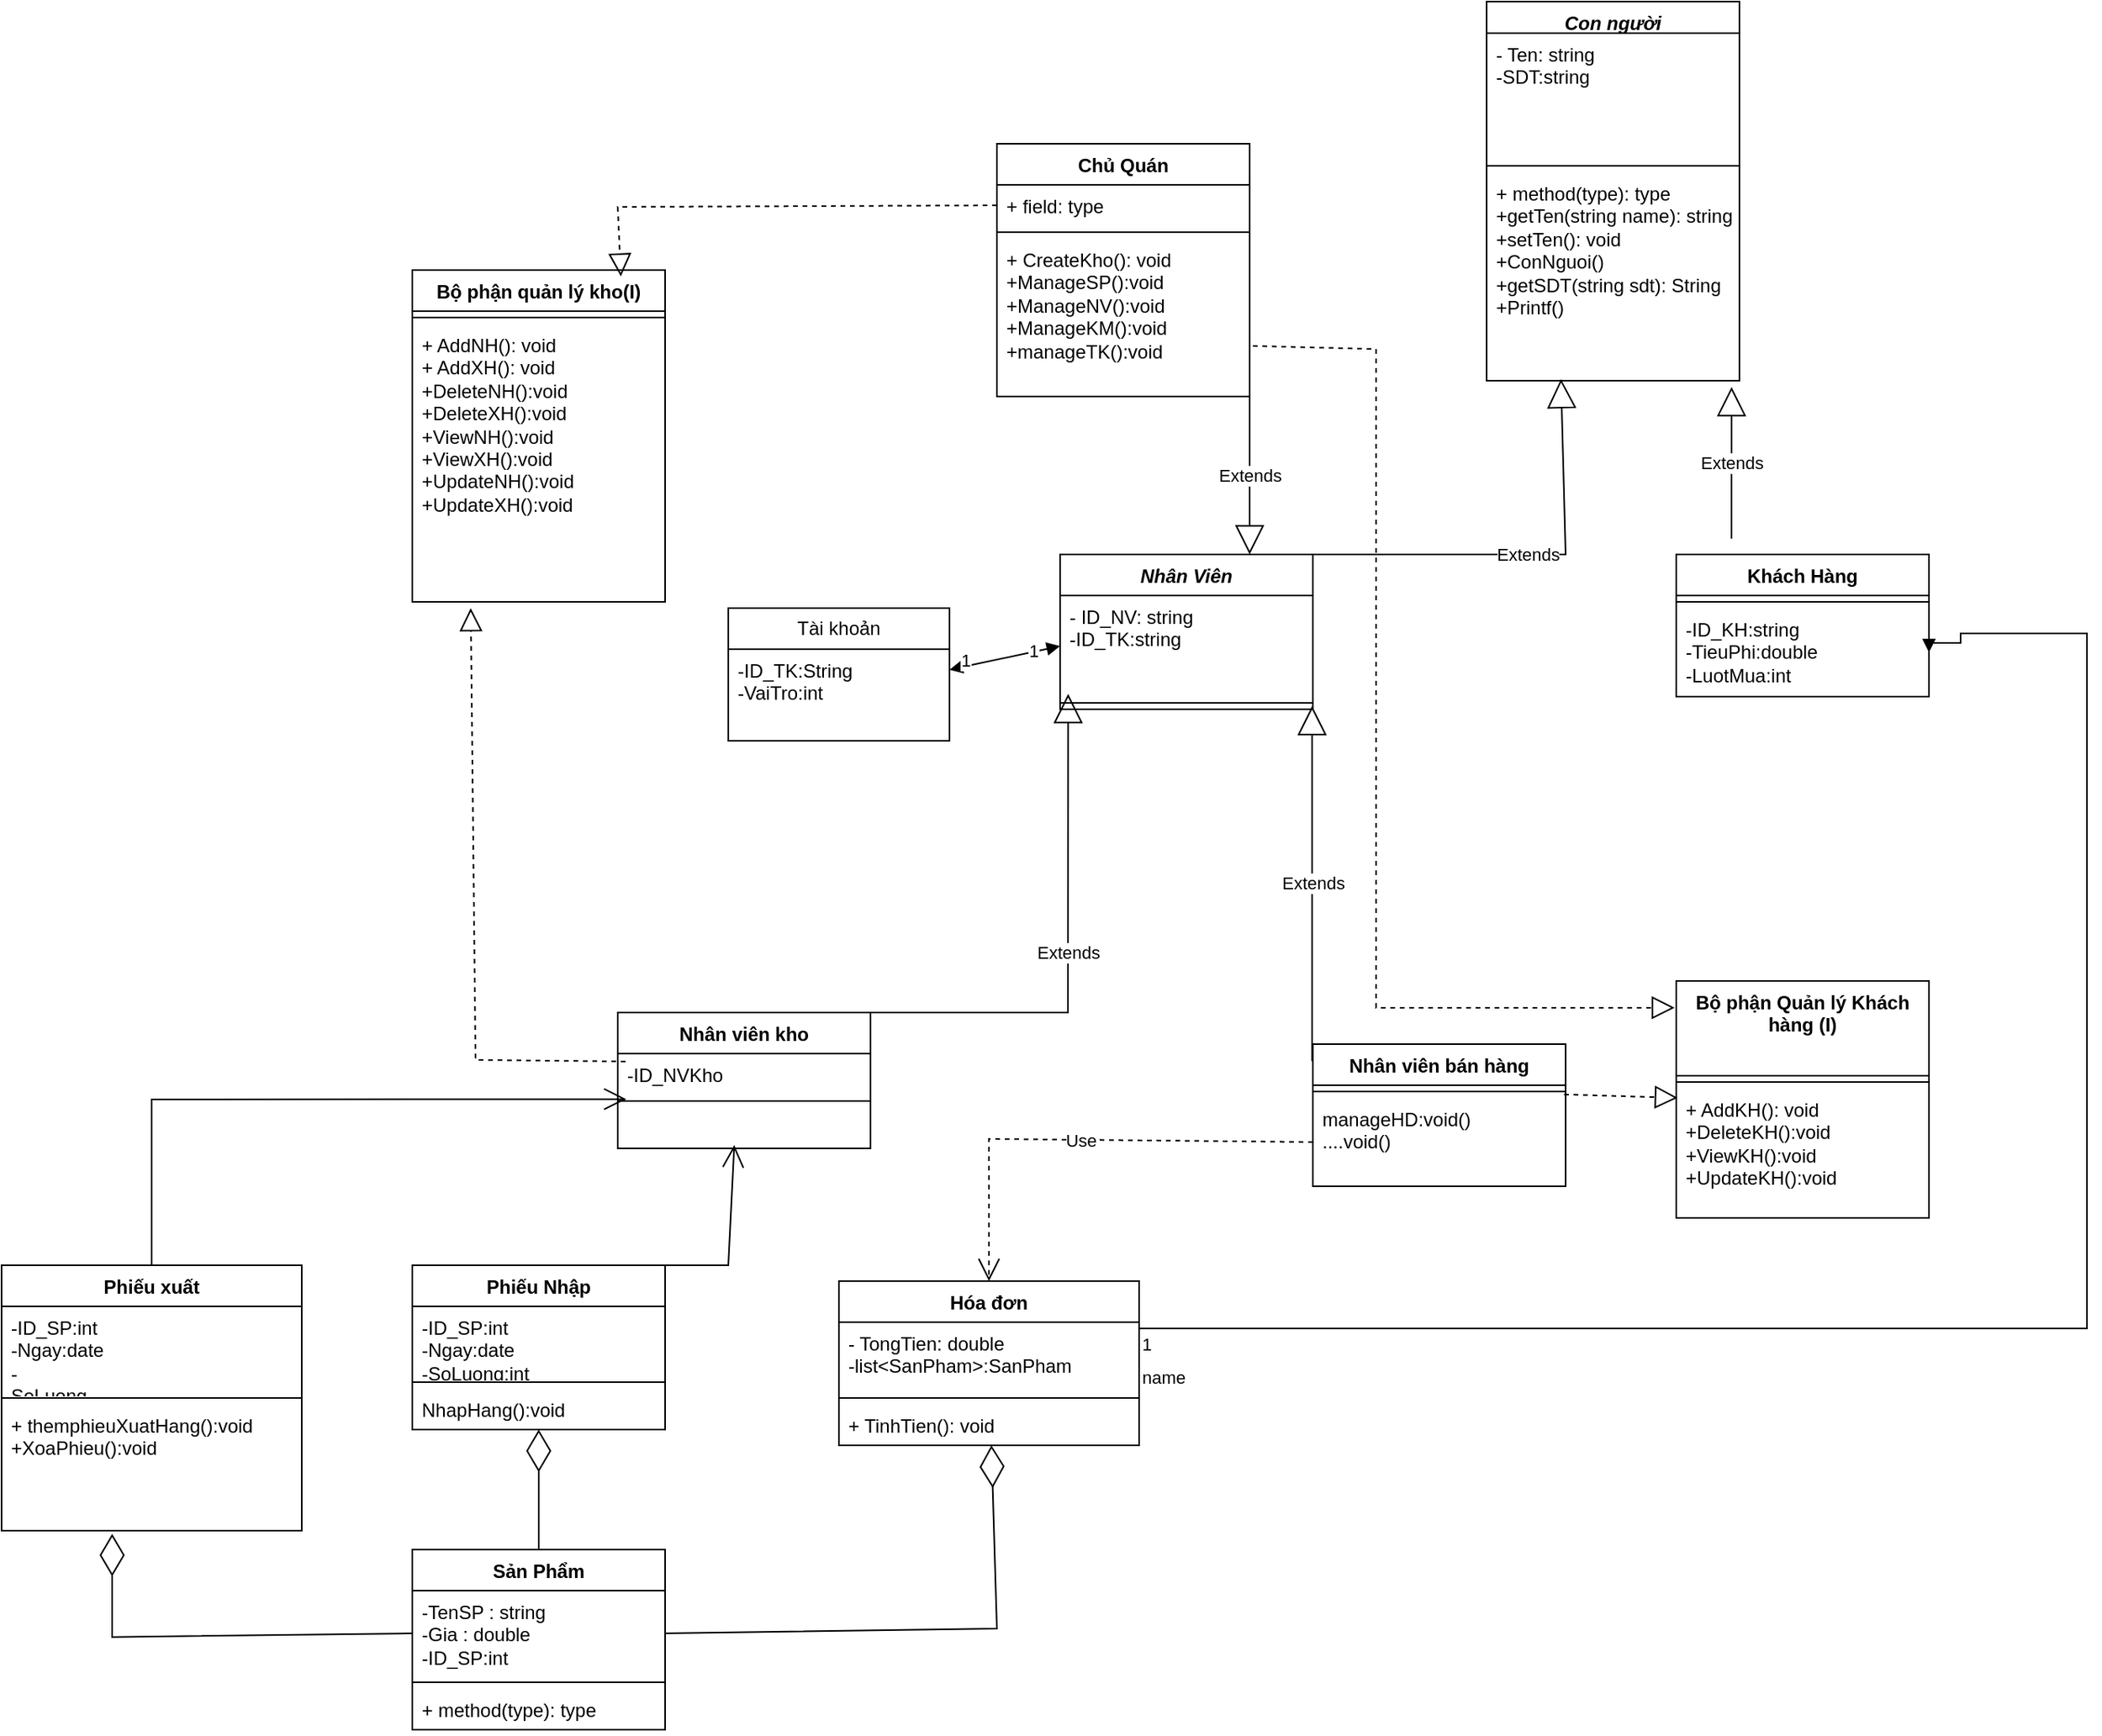 <mxfile version="26.0.15">
  <diagram id="C5RBs43oDa-KdzZeNtuy" name="Page-1">
    <mxGraphModel dx="3172" dy="949" grid="1" gridSize="10" guides="1" tooltips="1" connect="1" arrows="1" fold="1" page="1" pageScale="1" pageWidth="827" pageHeight="1169" math="0" shadow="0">
      <root>
        <mxCell id="WIyWlLk6GJQsqaUBKTNV-0" />
        <mxCell id="WIyWlLk6GJQsqaUBKTNV-1" parent="WIyWlLk6GJQsqaUBKTNV-0" />
        <mxCell id="RzAZ1FQXElwhh7SouEmg-1" value="&lt;i&gt;Con người&lt;/i&gt;" style="swimlane;fontStyle=1;align=center;verticalAlign=top;childLayout=stackLayout;horizontal=1;startSize=20;horizontalStack=0;resizeParent=1;resizeParentMax=0;resizeLast=0;collapsible=1;marginBottom=0;whiteSpace=wrap;html=1;" parent="WIyWlLk6GJQsqaUBKTNV-1" vertex="1">
          <mxGeometry x="350" y="10" width="160" height="240" as="geometry" />
        </mxCell>
        <mxCell id="RzAZ1FQXElwhh7SouEmg-2" value="- Ten: string&lt;div&gt;-SDT:string&lt;br&gt;&lt;div&gt;&lt;br&gt;&lt;/div&gt;&lt;/div&gt;" style="text;strokeColor=none;fillColor=none;align=left;verticalAlign=top;spacingLeft=4;spacingRight=4;overflow=hidden;rotatable=0;points=[[0,0.5],[1,0.5]];portConstraint=eastwest;whiteSpace=wrap;html=1;" parent="RzAZ1FQXElwhh7SouEmg-1" vertex="1">
          <mxGeometry y="20" width="160" height="80" as="geometry" />
        </mxCell>
        <mxCell id="RzAZ1FQXElwhh7SouEmg-3" value="" style="line;strokeWidth=1;fillColor=none;align=left;verticalAlign=middle;spacingTop=-1;spacingLeft=3;spacingRight=3;rotatable=0;labelPosition=right;points=[];portConstraint=eastwest;strokeColor=inherit;" parent="RzAZ1FQXElwhh7SouEmg-1" vertex="1">
          <mxGeometry y="100" width="160" height="8" as="geometry" />
        </mxCell>
        <mxCell id="RzAZ1FQXElwhh7SouEmg-4" value="+ method(type): type&lt;div&gt;+getTen(string name): string&lt;/div&gt;&lt;div&gt;+setTen(): void&lt;/div&gt;&lt;div&gt;+ConNguoi()&lt;/div&gt;&lt;div&gt;+getSDT(string sdt): String&lt;/div&gt;&lt;div&gt;+Printf()&amp;nbsp;&lt;/div&gt;" style="text;strokeColor=none;fillColor=none;align=left;verticalAlign=top;spacingLeft=4;spacingRight=4;overflow=hidden;rotatable=0;points=[[0,0.5],[1,0.5]];portConstraint=eastwest;whiteSpace=wrap;html=1;" parent="RzAZ1FQXElwhh7SouEmg-1" vertex="1">
          <mxGeometry y="108" width="160" height="132" as="geometry" />
        </mxCell>
        <mxCell id="RzAZ1FQXElwhh7SouEmg-5" value="&lt;i&gt;Nhân Viên&lt;/i&gt;&lt;div&gt;&lt;br&gt;&lt;/div&gt;" style="swimlane;fontStyle=1;align=center;verticalAlign=top;childLayout=stackLayout;horizontal=1;startSize=26;horizontalStack=0;resizeParent=1;resizeParentMax=0;resizeLast=0;collapsible=1;marginBottom=0;whiteSpace=wrap;html=1;" parent="WIyWlLk6GJQsqaUBKTNV-1" vertex="1">
          <mxGeometry x="80" y="360" width="160" height="98" as="geometry" />
        </mxCell>
        <mxCell id="RzAZ1FQXElwhh7SouEmg-6" value="- ID_NV: string&lt;div&gt;-ID_TK:string&lt;/div&gt;" style="text;strokeColor=none;fillColor=none;align=left;verticalAlign=top;spacingLeft=4;spacingRight=4;overflow=hidden;rotatable=0;points=[[0,0.5],[1,0.5]];portConstraint=eastwest;whiteSpace=wrap;html=1;" parent="RzAZ1FQXElwhh7SouEmg-5" vertex="1">
          <mxGeometry y="26" width="160" height="64" as="geometry" />
        </mxCell>
        <mxCell id="RzAZ1FQXElwhh7SouEmg-7" value="" style="line;strokeWidth=1;fillColor=none;align=left;verticalAlign=middle;spacingTop=-1;spacingLeft=3;spacingRight=3;rotatable=0;labelPosition=right;points=[];portConstraint=eastwest;strokeColor=inherit;" parent="RzAZ1FQXElwhh7SouEmg-5" vertex="1">
          <mxGeometry y="90" width="160" height="8" as="geometry" />
        </mxCell>
        <mxCell id="RzAZ1FQXElwhh7SouEmg-9" value="Khách Hàng&lt;div&gt;&lt;br&gt;&lt;/div&gt;" style="swimlane;fontStyle=1;align=center;verticalAlign=top;childLayout=stackLayout;horizontal=1;startSize=26;horizontalStack=0;resizeParent=1;resizeParentMax=0;resizeLast=0;collapsible=1;marginBottom=0;whiteSpace=wrap;html=1;" parent="WIyWlLk6GJQsqaUBKTNV-1" vertex="1">
          <mxGeometry x="470" y="360" width="160" height="90" as="geometry" />
        </mxCell>
        <mxCell id="RzAZ1FQXElwhh7SouEmg-11" value="" style="line;strokeWidth=1;fillColor=none;align=left;verticalAlign=middle;spacingTop=-1;spacingLeft=3;spacingRight=3;rotatable=0;labelPosition=right;points=[];portConstraint=eastwest;strokeColor=inherit;" parent="RzAZ1FQXElwhh7SouEmg-9" vertex="1">
          <mxGeometry y="26" width="160" height="8" as="geometry" />
        </mxCell>
        <mxCell id="RzAZ1FQXElwhh7SouEmg-10" value="-ID_KH:string&lt;div&gt;-TieuPhi:double&lt;/div&gt;&lt;div&gt;-LuotMua:int&lt;/div&gt;" style="text;strokeColor=none;fillColor=none;align=left;verticalAlign=top;spacingLeft=4;spacingRight=4;overflow=hidden;rotatable=0;points=[[0,0.5],[1,0.5]];portConstraint=eastwest;whiteSpace=wrap;html=1;" parent="RzAZ1FQXElwhh7SouEmg-9" vertex="1">
          <mxGeometry y="34" width="160" height="56" as="geometry" />
        </mxCell>
        <mxCell id="RzAZ1FQXElwhh7SouEmg-13" value="Extends" style="endArrow=block;endSize=16;endFill=0;html=1;rounded=0;exitX=1;exitY=0;exitDx=0;exitDy=0;entryX=0.294;entryY=0.992;entryDx=0;entryDy=0;entryPerimeter=0;" parent="WIyWlLk6GJQsqaUBKTNV-1" source="RzAZ1FQXElwhh7SouEmg-5" target="RzAZ1FQXElwhh7SouEmg-4" edge="1">
          <mxGeometry width="160" relative="1" as="geometry">
            <mxPoint x="220" y="320" as="sourcePoint" />
            <mxPoint x="380" y="320" as="targetPoint" />
            <Array as="points">
              <mxPoint x="400" y="360" />
            </Array>
          </mxGeometry>
        </mxCell>
        <mxCell id="RzAZ1FQXElwhh7SouEmg-15" value="Extends" style="endArrow=block;endSize=16;endFill=0;html=1;rounded=0;entryX=0.969;entryY=1.03;entryDx=0;entryDy=0;entryPerimeter=0;" parent="WIyWlLk6GJQsqaUBKTNV-1" target="RzAZ1FQXElwhh7SouEmg-4" edge="1">
          <mxGeometry width="160" relative="1" as="geometry">
            <mxPoint x="505" y="350" as="sourcePoint" />
            <mxPoint x="380" y="320" as="targetPoint" />
          </mxGeometry>
        </mxCell>
        <mxCell id="RzAZ1FQXElwhh7SouEmg-16" value="Nhân viên kho&lt;div&gt;&lt;br&gt;&lt;/div&gt;" style="swimlane;fontStyle=1;align=center;verticalAlign=top;childLayout=stackLayout;horizontal=1;startSize=26;horizontalStack=0;resizeParent=1;resizeParentMax=0;resizeLast=0;collapsible=1;marginBottom=0;whiteSpace=wrap;html=1;" parent="WIyWlLk6GJQsqaUBKTNV-1" vertex="1">
          <mxGeometry x="-200" y="650" width="160" height="86" as="geometry" />
        </mxCell>
        <mxCell id="RzAZ1FQXElwhh7SouEmg-17" value="-ID_NVKho" style="text;strokeColor=none;fillColor=none;align=left;verticalAlign=top;spacingLeft=4;spacingRight=4;overflow=hidden;rotatable=0;points=[[0,0.5],[1,0.5]];portConstraint=eastwest;whiteSpace=wrap;html=1;" parent="RzAZ1FQXElwhh7SouEmg-16" vertex="1">
          <mxGeometry y="26" width="160" height="26" as="geometry" />
        </mxCell>
        <mxCell id="RzAZ1FQXElwhh7SouEmg-18" value="" style="line;strokeWidth=1;fillColor=none;align=left;verticalAlign=middle;spacingTop=-1;spacingLeft=3;spacingRight=3;rotatable=0;labelPosition=right;points=[];portConstraint=eastwest;strokeColor=inherit;" parent="RzAZ1FQXElwhh7SouEmg-16" vertex="1">
          <mxGeometry y="52" width="160" height="8" as="geometry" />
        </mxCell>
        <mxCell id="RzAZ1FQXElwhh7SouEmg-19" value="&lt;div&gt;&lt;br&gt;&lt;/div&gt;&lt;div&gt;&lt;br&gt;&lt;/div&gt;" style="text;strokeColor=none;fillColor=none;align=left;verticalAlign=top;spacingLeft=4;spacingRight=4;overflow=hidden;rotatable=0;points=[[0,0.5],[1,0.5]];portConstraint=eastwest;whiteSpace=wrap;html=1;" parent="RzAZ1FQXElwhh7SouEmg-16" vertex="1">
          <mxGeometry y="60" width="160" height="26" as="geometry" />
        </mxCell>
        <mxCell id="RzAZ1FQXElwhh7SouEmg-20" value="Nhân viên bán hàng&lt;div&gt;&lt;br&gt;&lt;/div&gt;" style="swimlane;fontStyle=1;align=center;verticalAlign=top;childLayout=stackLayout;horizontal=1;startSize=26;horizontalStack=0;resizeParent=1;resizeParentMax=0;resizeLast=0;collapsible=1;marginBottom=0;whiteSpace=wrap;html=1;" parent="WIyWlLk6GJQsqaUBKTNV-1" vertex="1">
          <mxGeometry x="240" y="670" width="160" height="90" as="geometry" />
        </mxCell>
        <mxCell id="RzAZ1FQXElwhh7SouEmg-22" value="" style="line;strokeWidth=1;fillColor=none;align=left;verticalAlign=middle;spacingTop=-1;spacingLeft=3;spacingRight=3;rotatable=0;labelPosition=right;points=[];portConstraint=eastwest;strokeColor=inherit;" parent="RzAZ1FQXElwhh7SouEmg-20" vertex="1">
          <mxGeometry y="26" width="160" height="8" as="geometry" />
        </mxCell>
        <mxCell id="RzAZ1FQXElwhh7SouEmg-21" value="manageHD:void()&lt;div&gt;....void()&lt;/div&gt;" style="text;strokeColor=none;fillColor=none;align=left;verticalAlign=top;spacingLeft=4;spacingRight=4;overflow=hidden;rotatable=0;points=[[0,0.5],[1,0.5]];portConstraint=eastwest;whiteSpace=wrap;html=1;" parent="RzAZ1FQXElwhh7SouEmg-20" vertex="1">
          <mxGeometry y="34" width="160" height="56" as="geometry" />
        </mxCell>
        <mxCell id="RzAZ1FQXElwhh7SouEmg-24" value="Bộ phận quản lý kho(I)" style="swimlane;fontStyle=1;align=center;verticalAlign=top;childLayout=stackLayout;horizontal=1;startSize=26;horizontalStack=0;resizeParent=1;resizeParentMax=0;resizeLast=0;collapsible=1;marginBottom=0;whiteSpace=wrap;html=1;" parent="WIyWlLk6GJQsqaUBKTNV-1" vertex="1">
          <mxGeometry x="-330" y="180" width="160" height="210" as="geometry" />
        </mxCell>
        <mxCell id="RzAZ1FQXElwhh7SouEmg-26" value="" style="line;strokeWidth=1;fillColor=none;align=left;verticalAlign=middle;spacingTop=-1;spacingLeft=3;spacingRight=3;rotatable=0;labelPosition=right;points=[];portConstraint=eastwest;strokeColor=inherit;" parent="RzAZ1FQXElwhh7SouEmg-24" vertex="1">
          <mxGeometry y="26" width="160" height="8" as="geometry" />
        </mxCell>
        <mxCell id="RzAZ1FQXElwhh7SouEmg-27" value="+ AddNH(): void&lt;div&gt;+ AddXH(): void&lt;/div&gt;&lt;div&gt;+DeleteNH():void&lt;/div&gt;&lt;div&gt;+DeleteXH():void&lt;/div&gt;&lt;div&gt;+ViewNH():void&lt;/div&gt;&lt;div&gt;+ViewXH():void&lt;/div&gt;&lt;div&gt;+UpdateNH():void&lt;/div&gt;&lt;div&gt;+UpdateXH():void&lt;/div&gt;&lt;div&gt;&lt;br&gt;&lt;/div&gt;" style="text;strokeColor=none;fillColor=none;align=left;verticalAlign=top;spacingLeft=4;spacingRight=4;overflow=hidden;rotatable=0;points=[[0,0.5],[1,0.5]];portConstraint=eastwest;whiteSpace=wrap;html=1;" parent="RzAZ1FQXElwhh7SouEmg-24" vertex="1">
          <mxGeometry y="34" width="160" height="176" as="geometry" />
        </mxCell>
        <mxCell id="RzAZ1FQXElwhh7SouEmg-28" value="Chủ Quán&lt;div&gt;&lt;br&gt;&lt;/div&gt;" style="swimlane;fontStyle=1;align=center;verticalAlign=top;childLayout=stackLayout;horizontal=1;startSize=26;horizontalStack=0;resizeParent=1;resizeParentMax=0;resizeLast=0;collapsible=1;marginBottom=0;whiteSpace=wrap;html=1;" parent="WIyWlLk6GJQsqaUBKTNV-1" vertex="1">
          <mxGeometry x="40" y="100" width="160" height="160" as="geometry" />
        </mxCell>
        <mxCell id="RzAZ1FQXElwhh7SouEmg-29" value="+ field: type" style="text;strokeColor=none;fillColor=none;align=left;verticalAlign=top;spacingLeft=4;spacingRight=4;overflow=hidden;rotatable=0;points=[[0,0.5],[1,0.5]];portConstraint=eastwest;whiteSpace=wrap;html=1;" parent="RzAZ1FQXElwhh7SouEmg-28" vertex="1">
          <mxGeometry y="26" width="160" height="26" as="geometry" />
        </mxCell>
        <mxCell id="RzAZ1FQXElwhh7SouEmg-30" value="" style="line;strokeWidth=1;fillColor=none;align=left;verticalAlign=middle;spacingTop=-1;spacingLeft=3;spacingRight=3;rotatable=0;labelPosition=right;points=[];portConstraint=eastwest;strokeColor=inherit;" parent="RzAZ1FQXElwhh7SouEmg-28" vertex="1">
          <mxGeometry y="52" width="160" height="8" as="geometry" />
        </mxCell>
        <mxCell id="RzAZ1FQXElwhh7SouEmg-31" value="+ CreateKho(): void&lt;div&gt;+ManageSP():void&lt;/div&gt;&lt;div&gt;+ManageNV():void&lt;/div&gt;&lt;div&gt;+ManageKM():void&lt;/div&gt;&lt;div&gt;+manageTK():void&lt;/div&gt;&lt;div&gt;&lt;br&gt;&lt;/div&gt;" style="text;strokeColor=none;fillColor=none;align=left;verticalAlign=top;spacingLeft=4;spacingRight=4;overflow=hidden;rotatable=0;points=[[0,0.5],[1,0.5]];portConstraint=eastwest;whiteSpace=wrap;html=1;" parent="RzAZ1FQXElwhh7SouEmg-28" vertex="1">
          <mxGeometry y="60" width="160" height="100" as="geometry" />
        </mxCell>
        <mxCell id="RzAZ1FQXElwhh7SouEmg-33" value="Extends" style="endArrow=block;endSize=16;endFill=0;html=1;rounded=0;entryX=0.75;entryY=0;entryDx=0;entryDy=0;" parent="WIyWlLk6GJQsqaUBKTNV-1" target="RzAZ1FQXElwhh7SouEmg-5" edge="1">
          <mxGeometry width="160" relative="1" as="geometry">
            <mxPoint x="200" y="260" as="sourcePoint" />
            <mxPoint x="350" y="130" as="targetPoint" />
          </mxGeometry>
        </mxCell>
        <mxCell id="RzAZ1FQXElwhh7SouEmg-37" value="Extends" style="endArrow=block;endSize=16;endFill=0;html=1;rounded=0;exitX=-0.003;exitY=0.119;exitDx=0;exitDy=0;exitPerimeter=0;entryX=0.997;entryY=0.735;entryDx=0;entryDy=0;entryPerimeter=0;" parent="WIyWlLk6GJQsqaUBKTNV-1" source="RzAZ1FQXElwhh7SouEmg-20" target="RzAZ1FQXElwhh7SouEmg-7" edge="1">
          <mxGeometry width="160" relative="1" as="geometry">
            <mxPoint x="341.68" y="489.742" as="sourcePoint" />
            <mxPoint x="260" y="460" as="targetPoint" />
          </mxGeometry>
        </mxCell>
        <mxCell id="RzAZ1FQXElwhh7SouEmg-38" value="" style="endArrow=block;dashed=1;endFill=0;endSize=12;html=1;rounded=0;exitX=0.031;exitY=0.192;exitDx=0;exitDy=0;exitPerimeter=0;entryX=0.231;entryY=1.023;entryDx=0;entryDy=0;entryPerimeter=0;" parent="WIyWlLk6GJQsqaUBKTNV-1" source="RzAZ1FQXElwhh7SouEmg-17" target="RzAZ1FQXElwhh7SouEmg-27" edge="1">
          <mxGeometry width="160" relative="1" as="geometry">
            <mxPoint x="-30" y="340" as="sourcePoint" />
            <mxPoint x="130" y="340" as="targetPoint" />
            <Array as="points">
              <mxPoint x="-290" y="680" />
            </Array>
          </mxGeometry>
        </mxCell>
        <mxCell id="RzAZ1FQXElwhh7SouEmg-36" value="Extends" style="endArrow=block;endSize=16;endFill=0;html=1;rounded=0;entryX=0.032;entryY=0.973;entryDx=0;entryDy=0;entryPerimeter=0;exitX=1;exitY=0;exitDx=0;exitDy=0;" parent="WIyWlLk6GJQsqaUBKTNV-1" source="RzAZ1FQXElwhh7SouEmg-16" target="RzAZ1FQXElwhh7SouEmg-6" edge="1">
          <mxGeometry width="160" relative="1" as="geometry">
            <mxPoint x="20" y="490" as="sourcePoint" />
            <mxPoint x="130" y="500" as="targetPoint" />
            <Array as="points">
              <mxPoint x="85" y="650" />
            </Array>
          </mxGeometry>
        </mxCell>
        <mxCell id="RzAZ1FQXElwhh7SouEmg-39" value="" style="endArrow=block;dashed=1;endFill=0;endSize=12;html=1;rounded=0;exitX=0;exitY=0.5;exitDx=0;exitDy=0;entryX=0.825;entryY=0.019;entryDx=0;entryDy=0;entryPerimeter=0;" parent="WIyWlLk6GJQsqaUBKTNV-1" source="RzAZ1FQXElwhh7SouEmg-29" target="RzAZ1FQXElwhh7SouEmg-24" edge="1">
          <mxGeometry width="160" relative="1" as="geometry">
            <mxPoint x="-30" y="340" as="sourcePoint" />
            <mxPoint x="130" y="340" as="targetPoint" />
            <Array as="points">
              <mxPoint x="-200" y="140" />
            </Array>
          </mxGeometry>
        </mxCell>
        <mxCell id="RzAZ1FQXElwhh7SouEmg-40" value="Bộ phận Quản lý Khách hàng (I)" style="swimlane;fontStyle=1;align=center;verticalAlign=top;childLayout=stackLayout;horizontal=1;startSize=60;horizontalStack=0;resizeParent=1;resizeParentMax=0;resizeLast=0;collapsible=1;marginBottom=0;whiteSpace=wrap;html=1;" parent="WIyWlLk6GJQsqaUBKTNV-1" vertex="1">
          <mxGeometry x="470" y="630" width="160" height="150" as="geometry" />
        </mxCell>
        <mxCell id="RzAZ1FQXElwhh7SouEmg-42" value="" style="line;strokeWidth=1;fillColor=none;align=left;verticalAlign=middle;spacingTop=-1;spacingLeft=3;spacingRight=3;rotatable=0;labelPosition=right;points=[];portConstraint=eastwest;strokeColor=inherit;" parent="RzAZ1FQXElwhh7SouEmg-40" vertex="1">
          <mxGeometry y="60" width="160" height="8" as="geometry" />
        </mxCell>
        <mxCell id="RzAZ1FQXElwhh7SouEmg-43" value="&lt;div&gt;+ AddKH(): void&lt;/div&gt;&lt;div&gt;+DeleteKH():void&lt;/div&gt;&lt;div&gt;+ViewKH():void&lt;/div&gt;&lt;div&gt;+UpdateKH():void&lt;/div&gt;&lt;div&gt;&lt;br&gt;&lt;/div&gt;" style="text;strokeColor=none;fillColor=none;align=left;verticalAlign=top;spacingLeft=4;spacingRight=4;overflow=hidden;rotatable=0;points=[[0,0.5],[1,0.5]];portConstraint=eastwest;whiteSpace=wrap;html=1;" parent="RzAZ1FQXElwhh7SouEmg-40" vertex="1">
          <mxGeometry y="68" width="160" height="82" as="geometry" />
        </mxCell>
        <mxCell id="RzAZ1FQXElwhh7SouEmg-44" value="" style="endArrow=block;dashed=1;endFill=0;endSize=12;html=1;rounded=0;entryX=-0.006;entryY=0.113;entryDx=0;entryDy=0;entryPerimeter=0;exitX=1.013;exitY=0.68;exitDx=0;exitDy=0;exitPerimeter=0;" parent="WIyWlLk6GJQsqaUBKTNV-1" source="RzAZ1FQXElwhh7SouEmg-31" target="RzAZ1FQXElwhh7SouEmg-40" edge="1">
          <mxGeometry width="160" relative="1" as="geometry">
            <mxPoint x="130" y="330" as="sourcePoint" />
            <mxPoint x="290" y="330" as="targetPoint" />
            <Array as="points">
              <mxPoint x="280" y="230" />
              <mxPoint x="280" y="480" />
              <mxPoint x="280" y="647" />
            </Array>
          </mxGeometry>
        </mxCell>
        <mxCell id="RzAZ1FQXElwhh7SouEmg-51" value="" style="endArrow=block;dashed=1;endFill=0;endSize=12;html=1;rounded=0;exitX=0.994;exitY=-0.038;exitDx=0;exitDy=0;exitPerimeter=0;entryX=0.006;entryY=0.073;entryDx=0;entryDy=0;entryPerimeter=0;" parent="WIyWlLk6GJQsqaUBKTNV-1" source="RzAZ1FQXElwhh7SouEmg-21" target="RzAZ1FQXElwhh7SouEmg-43" edge="1">
          <mxGeometry width="160" relative="1" as="geometry">
            <mxPoint x="350" y="530" as="sourcePoint" />
            <mxPoint x="510" y="530" as="targetPoint" />
          </mxGeometry>
        </mxCell>
        <mxCell id="RzAZ1FQXElwhh7SouEmg-52" value="Tài khoản" style="swimlane;fontStyle=0;childLayout=stackLayout;horizontal=1;startSize=26;fillColor=none;horizontalStack=0;resizeParent=1;resizeParentMax=0;resizeLast=0;collapsible=1;marginBottom=0;whiteSpace=wrap;html=1;" parent="WIyWlLk6GJQsqaUBKTNV-1" vertex="1">
          <mxGeometry x="-130" y="394" width="140" height="84" as="geometry" />
        </mxCell>
        <mxCell id="RzAZ1FQXElwhh7SouEmg-54" value="-ID_TK:String&lt;div&gt;-VaiTro:int&lt;/div&gt;&lt;div&gt;&lt;br&gt;&lt;/div&gt;" style="text;strokeColor=none;fillColor=none;align=left;verticalAlign=top;spacingLeft=4;spacingRight=4;overflow=hidden;rotatable=0;points=[[0,0.5],[1,0.5]];portConstraint=eastwest;whiteSpace=wrap;html=1;" parent="RzAZ1FQXElwhh7SouEmg-52" vertex="1">
          <mxGeometry y="26" width="140" height="58" as="geometry" />
        </mxCell>
        <mxCell id="RzAZ1FQXElwhh7SouEmg-57" value="" style="endArrow=block;startArrow=block;endFill=1;startFill=1;html=1;rounded=0;exitX=1;exitY=0.5;exitDx=0;exitDy=0;entryX=0;entryY=0.5;entryDx=0;entryDy=0;" parent="WIyWlLk6GJQsqaUBKTNV-1" target="RzAZ1FQXElwhh7SouEmg-6" edge="1">
          <mxGeometry width="160" relative="1" as="geometry">
            <mxPoint x="10" y="433" as="sourcePoint" />
            <mxPoint x="290" y="330" as="targetPoint" />
          </mxGeometry>
        </mxCell>
        <mxCell id="RzAZ1FQXElwhh7SouEmg-58" value="1" style="edgeLabel;html=1;align=center;verticalAlign=middle;resizable=0;points=[];" parent="RzAZ1FQXElwhh7SouEmg-57" vertex="1" connectable="0">
          <mxGeometry x="-0.305" y="2" relative="1" as="geometry">
            <mxPoint x="-14" y="1" as="offset" />
          </mxGeometry>
        </mxCell>
        <mxCell id="RzAZ1FQXElwhh7SouEmg-59" value="1" style="edgeLabel;html=1;align=center;verticalAlign=middle;resizable=0;points=[];" parent="RzAZ1FQXElwhh7SouEmg-57" vertex="1" connectable="0">
          <mxGeometry x="0.552" y="2" relative="1" as="geometry">
            <mxPoint x="-1" y="1" as="offset" />
          </mxGeometry>
        </mxCell>
        <mxCell id="DLRbKpXfFb9seyz2tW-k-0" value="Hóa đơn&lt;div&gt;&lt;br&gt;&lt;/div&gt;" style="swimlane;fontStyle=1;align=center;verticalAlign=top;childLayout=stackLayout;horizontal=1;startSize=26;horizontalStack=0;resizeParent=1;resizeParentMax=0;resizeLast=0;collapsible=1;marginBottom=0;whiteSpace=wrap;html=1;" vertex="1" parent="WIyWlLk6GJQsqaUBKTNV-1">
          <mxGeometry x="-60" y="820" width="190" height="104" as="geometry" />
        </mxCell>
        <mxCell id="DLRbKpXfFb9seyz2tW-k-1" value="- TongTien: double&lt;div&gt;-list&amp;lt;SanPham&amp;gt;:SanPham&lt;/div&gt;" style="text;strokeColor=none;fillColor=none;align=left;verticalAlign=top;spacingLeft=4;spacingRight=4;overflow=hidden;rotatable=0;points=[[0,0.5],[1,0.5]];portConstraint=eastwest;whiteSpace=wrap;html=1;" vertex="1" parent="DLRbKpXfFb9seyz2tW-k-0">
          <mxGeometry y="26" width="190" height="44" as="geometry" />
        </mxCell>
        <mxCell id="DLRbKpXfFb9seyz2tW-k-2" value="" style="line;strokeWidth=1;fillColor=none;align=left;verticalAlign=middle;spacingTop=-1;spacingLeft=3;spacingRight=3;rotatable=0;labelPosition=right;points=[];portConstraint=eastwest;strokeColor=inherit;" vertex="1" parent="DLRbKpXfFb9seyz2tW-k-0">
          <mxGeometry y="70" width="190" height="8" as="geometry" />
        </mxCell>
        <mxCell id="DLRbKpXfFb9seyz2tW-k-3" value="+ TinhTien(): void&lt;div&gt;&lt;br&gt;&lt;/div&gt;" style="text;strokeColor=none;fillColor=none;align=left;verticalAlign=top;spacingLeft=4;spacingRight=4;overflow=hidden;rotatable=0;points=[[0,0.5],[1,0.5]];portConstraint=eastwest;whiteSpace=wrap;html=1;" vertex="1" parent="DLRbKpXfFb9seyz2tW-k-0">
          <mxGeometry y="78" width="190" height="26" as="geometry" />
        </mxCell>
        <mxCell id="DLRbKpXfFb9seyz2tW-k-4" value="Use" style="endArrow=open;endSize=12;dashed=1;html=1;rounded=0;entryX=0.5;entryY=0;entryDx=0;entryDy=0;exitX=0;exitY=0.5;exitDx=0;exitDy=0;" edge="1" parent="WIyWlLk6GJQsqaUBKTNV-1" source="RzAZ1FQXElwhh7SouEmg-21" target="DLRbKpXfFb9seyz2tW-k-0">
          <mxGeometry width="160" relative="1" as="geometry">
            <mxPoint x="360" y="690" as="sourcePoint" />
            <mxPoint x="520" y="690" as="targetPoint" />
            <Array as="points">
              <mxPoint x="35" y="730" />
            </Array>
          </mxGeometry>
        </mxCell>
        <mxCell id="DLRbKpXfFb9seyz2tW-k-5" value="Sản Phẩm" style="swimlane;fontStyle=1;align=center;verticalAlign=top;childLayout=stackLayout;horizontal=1;startSize=26;horizontalStack=0;resizeParent=1;resizeParentMax=0;resizeLast=0;collapsible=1;marginBottom=0;whiteSpace=wrap;html=1;" vertex="1" parent="WIyWlLk6GJQsqaUBKTNV-1">
          <mxGeometry x="-330" y="990" width="160" height="114" as="geometry" />
        </mxCell>
        <mxCell id="DLRbKpXfFb9seyz2tW-k-6" value="-TenSP : string&lt;div&gt;-Gia : double&lt;/div&gt;&lt;div&gt;-ID_SP:int&lt;/div&gt;&lt;div&gt;&lt;br&gt;&lt;/div&gt;" style="text;strokeColor=none;fillColor=none;align=left;verticalAlign=top;spacingLeft=4;spacingRight=4;overflow=hidden;rotatable=0;points=[[0,0.5],[1,0.5]];portConstraint=eastwest;whiteSpace=wrap;html=1;" vertex="1" parent="DLRbKpXfFb9seyz2tW-k-5">
          <mxGeometry y="26" width="160" height="54" as="geometry" />
        </mxCell>
        <mxCell id="DLRbKpXfFb9seyz2tW-k-7" value="" style="line;strokeWidth=1;fillColor=none;align=left;verticalAlign=middle;spacingTop=-1;spacingLeft=3;spacingRight=3;rotatable=0;labelPosition=right;points=[];portConstraint=eastwest;strokeColor=inherit;" vertex="1" parent="DLRbKpXfFb9seyz2tW-k-5">
          <mxGeometry y="80" width="160" height="8" as="geometry" />
        </mxCell>
        <mxCell id="DLRbKpXfFb9seyz2tW-k-8" value="+ method(type): type" style="text;strokeColor=none;fillColor=none;align=left;verticalAlign=top;spacingLeft=4;spacingRight=4;overflow=hidden;rotatable=0;points=[[0,0.5],[1,0.5]];portConstraint=eastwest;whiteSpace=wrap;html=1;" vertex="1" parent="DLRbKpXfFb9seyz2tW-k-5">
          <mxGeometry y="88" width="160" height="26" as="geometry" />
        </mxCell>
        <mxCell id="DLRbKpXfFb9seyz2tW-k-9" value="" style="endArrow=diamondThin;endFill=0;endSize=24;html=1;rounded=0;exitX=1;exitY=0.5;exitDx=0;exitDy=0;" edge="1" parent="WIyWlLk6GJQsqaUBKTNV-1" source="DLRbKpXfFb9seyz2tW-k-6" target="DLRbKpXfFb9seyz2tW-k-0">
          <mxGeometry width="160" relative="1" as="geometry">
            <mxPoint x="250" y="720" as="sourcePoint" />
            <mxPoint x="410" y="720" as="targetPoint" />
            <Array as="points">
              <mxPoint x="40" y="1040" />
            </Array>
          </mxGeometry>
        </mxCell>
        <mxCell id="DLRbKpXfFb9seyz2tW-k-10" value="Phiếu Nhập&lt;div&gt;&lt;br&gt;&lt;/div&gt;" style="swimlane;fontStyle=1;align=center;verticalAlign=top;childLayout=stackLayout;horizontal=1;startSize=26;horizontalStack=0;resizeParent=1;resizeParentMax=0;resizeLast=0;collapsible=1;marginBottom=0;whiteSpace=wrap;html=1;" vertex="1" parent="WIyWlLk6GJQsqaUBKTNV-1">
          <mxGeometry x="-330" y="810" width="160" height="104" as="geometry" />
        </mxCell>
        <mxCell id="DLRbKpXfFb9seyz2tW-k-11" value="-ID_SP:int&lt;div&gt;-Ngay:date&lt;/div&gt;&lt;div&gt;-SoLuong:int&lt;/div&gt;&lt;div&gt;&lt;br&gt;&lt;/div&gt;" style="text;strokeColor=none;fillColor=none;align=left;verticalAlign=top;spacingLeft=4;spacingRight=4;overflow=hidden;rotatable=0;points=[[0,0.5],[1,0.5]];portConstraint=eastwest;whiteSpace=wrap;html=1;" vertex="1" parent="DLRbKpXfFb9seyz2tW-k-10">
          <mxGeometry y="26" width="160" height="44" as="geometry" />
        </mxCell>
        <mxCell id="DLRbKpXfFb9seyz2tW-k-12" value="" style="line;strokeWidth=1;fillColor=none;align=left;verticalAlign=middle;spacingTop=-1;spacingLeft=3;spacingRight=3;rotatable=0;labelPosition=right;points=[];portConstraint=eastwest;strokeColor=inherit;" vertex="1" parent="DLRbKpXfFb9seyz2tW-k-10">
          <mxGeometry y="70" width="160" height="8" as="geometry" />
        </mxCell>
        <mxCell id="DLRbKpXfFb9seyz2tW-k-13" value="NhapHang():void&lt;div&gt;&lt;br&gt;&lt;/div&gt;" style="text;strokeColor=none;fillColor=none;align=left;verticalAlign=top;spacingLeft=4;spacingRight=4;overflow=hidden;rotatable=0;points=[[0,0.5],[1,0.5]];portConstraint=eastwest;whiteSpace=wrap;html=1;" vertex="1" parent="DLRbKpXfFb9seyz2tW-k-10">
          <mxGeometry y="78" width="160" height="26" as="geometry" />
        </mxCell>
        <mxCell id="DLRbKpXfFb9seyz2tW-k-14" value="Phiếu xuất&lt;div&gt;&lt;br&gt;&lt;/div&gt;" style="swimlane;fontStyle=1;align=center;verticalAlign=top;childLayout=stackLayout;horizontal=1;startSize=26;horizontalStack=0;resizeParent=1;resizeParentMax=0;resizeLast=0;collapsible=1;marginBottom=0;whiteSpace=wrap;html=1;" vertex="1" parent="WIyWlLk6GJQsqaUBKTNV-1">
          <mxGeometry x="-590" y="810" width="190" height="168" as="geometry" />
        </mxCell>
        <mxCell id="DLRbKpXfFb9seyz2tW-k-15" value="-ID_SP:int&lt;div&gt;-Ngay:date&lt;/div&gt;&lt;div&gt;-&lt;/div&gt;&lt;div&gt;SoLuong&lt;/div&gt;" style="text;strokeColor=none;fillColor=none;align=left;verticalAlign=top;spacingLeft=4;spacingRight=4;overflow=hidden;rotatable=0;points=[[0,0.5],[1,0.5]];portConstraint=eastwest;whiteSpace=wrap;html=1;" vertex="1" parent="DLRbKpXfFb9seyz2tW-k-14">
          <mxGeometry y="26" width="190" height="54" as="geometry" />
        </mxCell>
        <mxCell id="DLRbKpXfFb9seyz2tW-k-16" value="" style="line;strokeWidth=1;fillColor=none;align=left;verticalAlign=middle;spacingTop=-1;spacingLeft=3;spacingRight=3;rotatable=0;labelPosition=right;points=[];portConstraint=eastwest;strokeColor=inherit;" vertex="1" parent="DLRbKpXfFb9seyz2tW-k-14">
          <mxGeometry y="80" width="190" height="8" as="geometry" />
        </mxCell>
        <mxCell id="DLRbKpXfFb9seyz2tW-k-17" value="+ themphieuXuatHang():void&lt;div&gt;+XoaPhieu():void&lt;/div&gt;" style="text;strokeColor=none;fillColor=none;align=left;verticalAlign=top;spacingLeft=4;spacingRight=4;overflow=hidden;rotatable=0;points=[[0,0.5],[1,0.5]];portConstraint=eastwest;whiteSpace=wrap;html=1;" vertex="1" parent="DLRbKpXfFb9seyz2tW-k-14">
          <mxGeometry y="88" width="190" height="80" as="geometry" />
        </mxCell>
        <mxCell id="DLRbKpXfFb9seyz2tW-k-23" value="name" style="endArrow=block;endFill=1;html=1;edgeStyle=orthogonalEdgeStyle;align=left;verticalAlign=top;rounded=0;entryX=1;entryY=0.5;entryDx=0;entryDy=0;exitX=1;exitY=0.5;exitDx=0;exitDy=0;" edge="1" parent="WIyWlLk6GJQsqaUBKTNV-1" source="DLRbKpXfFb9seyz2tW-k-1" target="RzAZ1FQXElwhh7SouEmg-10">
          <mxGeometry x="-1" relative="1" as="geometry">
            <mxPoint x="150" y="570" as="sourcePoint" />
            <mxPoint x="310" y="570" as="targetPoint" />
            <Array as="points">
              <mxPoint x="130" y="850" />
              <mxPoint x="730" y="850" />
              <mxPoint x="730" y="410" />
              <mxPoint x="650" y="410" />
              <mxPoint x="650" y="416" />
            </Array>
          </mxGeometry>
        </mxCell>
        <mxCell id="DLRbKpXfFb9seyz2tW-k-24" value="1" style="edgeLabel;resizable=0;html=1;align=left;verticalAlign=bottom;" connectable="0" vertex="1" parent="DLRbKpXfFb9seyz2tW-k-23">
          <mxGeometry x="-1" relative="1" as="geometry" />
        </mxCell>
        <mxCell id="DLRbKpXfFb9seyz2tW-k-27" value="" style="endArrow=diamondThin;endFill=0;endSize=24;html=1;rounded=0;exitX=0.5;exitY=0;exitDx=0;exitDy=0;" edge="1" parent="WIyWlLk6GJQsqaUBKTNV-1" source="DLRbKpXfFb9seyz2tW-k-5" target="DLRbKpXfFb9seyz2tW-k-13">
          <mxGeometry width="160" relative="1" as="geometry">
            <mxPoint x="150" y="790" as="sourcePoint" />
            <mxPoint x="310" y="790" as="targetPoint" />
          </mxGeometry>
        </mxCell>
        <mxCell id="DLRbKpXfFb9seyz2tW-k-29" value="" style="endArrow=diamondThin;endFill=0;endSize=24;html=1;rounded=0;exitX=0;exitY=0.5;exitDx=0;exitDy=0;" edge="1" parent="WIyWlLk6GJQsqaUBKTNV-1" source="DLRbKpXfFb9seyz2tW-k-6">
          <mxGeometry width="160" relative="1" as="geometry">
            <mxPoint x="-340" y="1045.32" as="sourcePoint" />
            <mxPoint x="-520" y="980" as="targetPoint" />
            <Array as="points">
              <mxPoint x="-520" y="1045.32" />
            </Array>
          </mxGeometry>
        </mxCell>
        <mxCell id="DLRbKpXfFb9seyz2tW-k-32" value="" style="endArrow=open;endFill=1;endSize=12;html=1;rounded=0;exitX=0.5;exitY=0;exitDx=0;exitDy=0;entryX=0.461;entryY=0.92;entryDx=0;entryDy=0;entryPerimeter=0;" edge="1" parent="WIyWlLk6GJQsqaUBKTNV-1" source="DLRbKpXfFb9seyz2tW-k-10" target="RzAZ1FQXElwhh7SouEmg-19">
          <mxGeometry width="160" relative="1" as="geometry">
            <mxPoint x="80" y="630" as="sourcePoint" />
            <mxPoint x="240" y="630" as="targetPoint" />
            <Array as="points">
              <mxPoint x="-130" y="810" />
            </Array>
          </mxGeometry>
        </mxCell>
        <mxCell id="DLRbKpXfFb9seyz2tW-k-33" value="" style="endArrow=open;endFill=1;endSize=12;html=1;rounded=0;exitX=0.5;exitY=0;exitDx=0;exitDy=0;entryX=0.034;entryY=-0.199;entryDx=0;entryDy=0;entryPerimeter=0;" edge="1" parent="WIyWlLk6GJQsqaUBKTNV-1" source="DLRbKpXfFb9seyz2tW-k-14" target="RzAZ1FQXElwhh7SouEmg-19">
          <mxGeometry width="160" relative="1" as="geometry">
            <mxPoint x="80" y="630" as="sourcePoint" />
            <mxPoint x="240" y="630" as="targetPoint" />
            <Array as="points">
              <mxPoint x="-495" y="705" />
            </Array>
          </mxGeometry>
        </mxCell>
      </root>
    </mxGraphModel>
  </diagram>
</mxfile>
